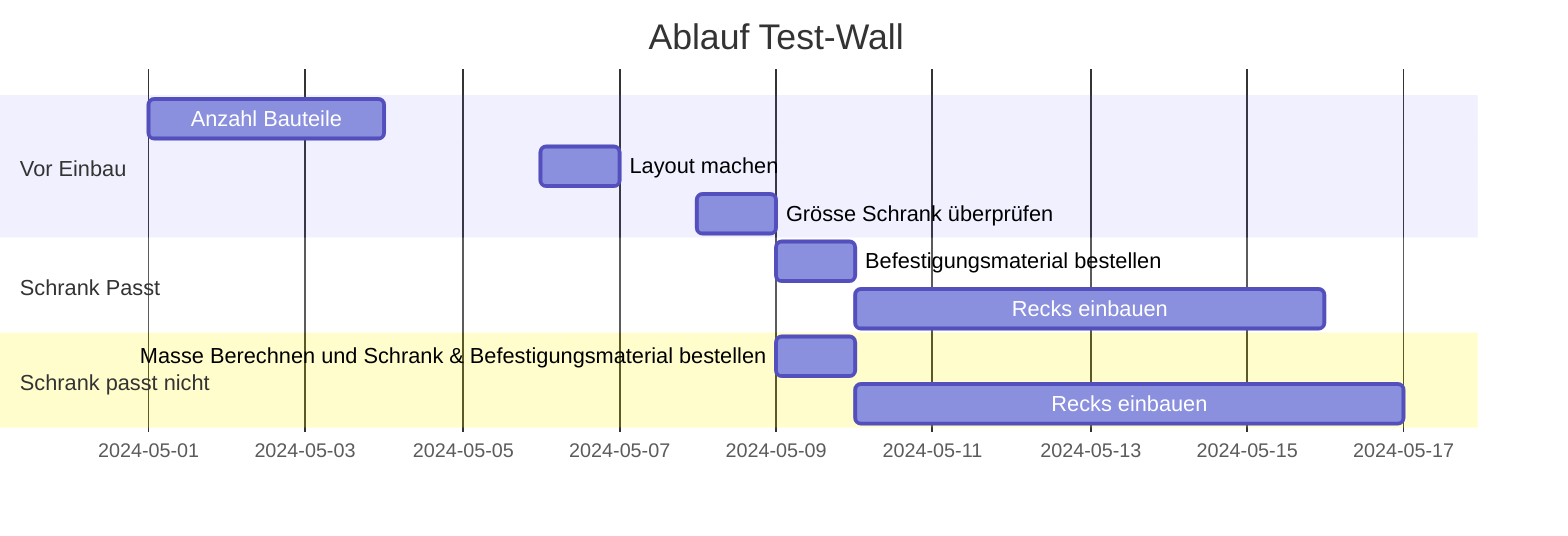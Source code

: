 gantt
    title Ablauf Test-Wall
    dateFormat  YYYY-MM-DD
    section Vor Einbau
    Anzahl Bauteile           :a1, 2024-05-01, 3d
    Layout machen     :a2, 2024-05-06  , 1d
    Grösse Schrank überprüfen :a3, 2024-05-08, 1d
    section Schrank Passt
    Befestigungsmaterial bestellen      :b1, 2024-05-09 , 1d
    Recks einbauen      :after b1, 6d
    section Schrank passt nicht
    Masse Berechnen und Schrank & Befestigungsmaterial bestellen :after a3, 1d
    Recks einbauen :c1, after b1, 7d